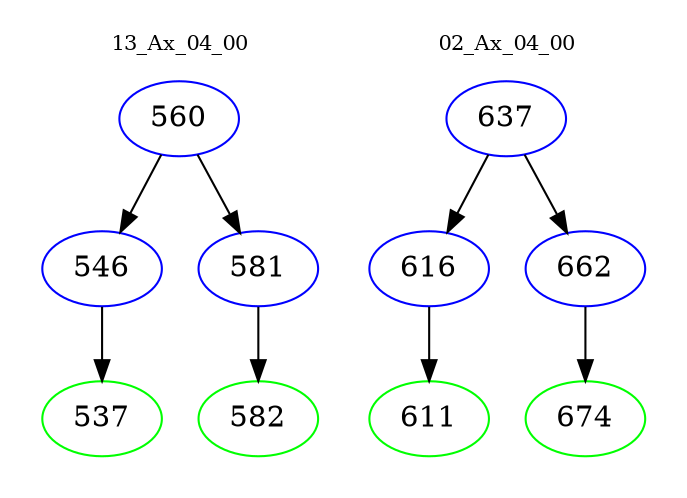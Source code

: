 digraph{
subgraph cluster_0 {
color = white
label = "13_Ax_04_00";
fontsize=10;
T0_560 [label="560", color="blue"]
T0_560 -> T0_546 [color="black"]
T0_546 [label="546", color="blue"]
T0_546 -> T0_537 [color="black"]
T0_537 [label="537", color="green"]
T0_560 -> T0_581 [color="black"]
T0_581 [label="581", color="blue"]
T0_581 -> T0_582 [color="black"]
T0_582 [label="582", color="green"]
}
subgraph cluster_1 {
color = white
label = "02_Ax_04_00";
fontsize=10;
T1_637 [label="637", color="blue"]
T1_637 -> T1_616 [color="black"]
T1_616 [label="616", color="blue"]
T1_616 -> T1_611 [color="black"]
T1_611 [label="611", color="green"]
T1_637 -> T1_662 [color="black"]
T1_662 [label="662", color="blue"]
T1_662 -> T1_674 [color="black"]
T1_674 [label="674", color="green"]
}
}
